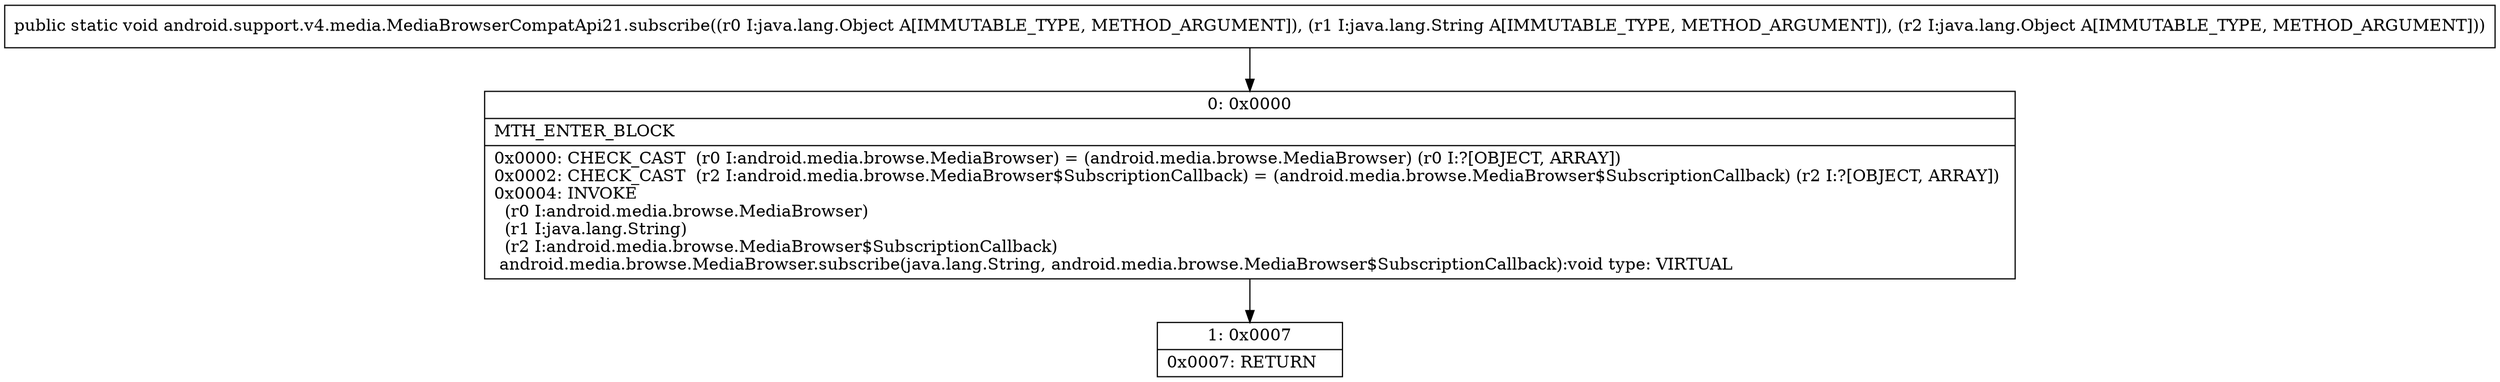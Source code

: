 digraph "CFG forandroid.support.v4.media.MediaBrowserCompatApi21.subscribe(Ljava\/lang\/Object;Ljava\/lang\/String;Ljava\/lang\/Object;)V" {
Node_0 [shape=record,label="{0\:\ 0x0000|MTH_ENTER_BLOCK\l|0x0000: CHECK_CAST  (r0 I:android.media.browse.MediaBrowser) = (android.media.browse.MediaBrowser) (r0 I:?[OBJECT, ARRAY]) \l0x0002: CHECK_CAST  (r2 I:android.media.browse.MediaBrowser$SubscriptionCallback) = (android.media.browse.MediaBrowser$SubscriptionCallback) (r2 I:?[OBJECT, ARRAY]) \l0x0004: INVOKE  \l  (r0 I:android.media.browse.MediaBrowser)\l  (r1 I:java.lang.String)\l  (r2 I:android.media.browse.MediaBrowser$SubscriptionCallback)\l android.media.browse.MediaBrowser.subscribe(java.lang.String, android.media.browse.MediaBrowser$SubscriptionCallback):void type: VIRTUAL \l}"];
Node_1 [shape=record,label="{1\:\ 0x0007|0x0007: RETURN   \l}"];
MethodNode[shape=record,label="{public static void android.support.v4.media.MediaBrowserCompatApi21.subscribe((r0 I:java.lang.Object A[IMMUTABLE_TYPE, METHOD_ARGUMENT]), (r1 I:java.lang.String A[IMMUTABLE_TYPE, METHOD_ARGUMENT]), (r2 I:java.lang.Object A[IMMUTABLE_TYPE, METHOD_ARGUMENT])) }"];
MethodNode -> Node_0;
Node_0 -> Node_1;
}

